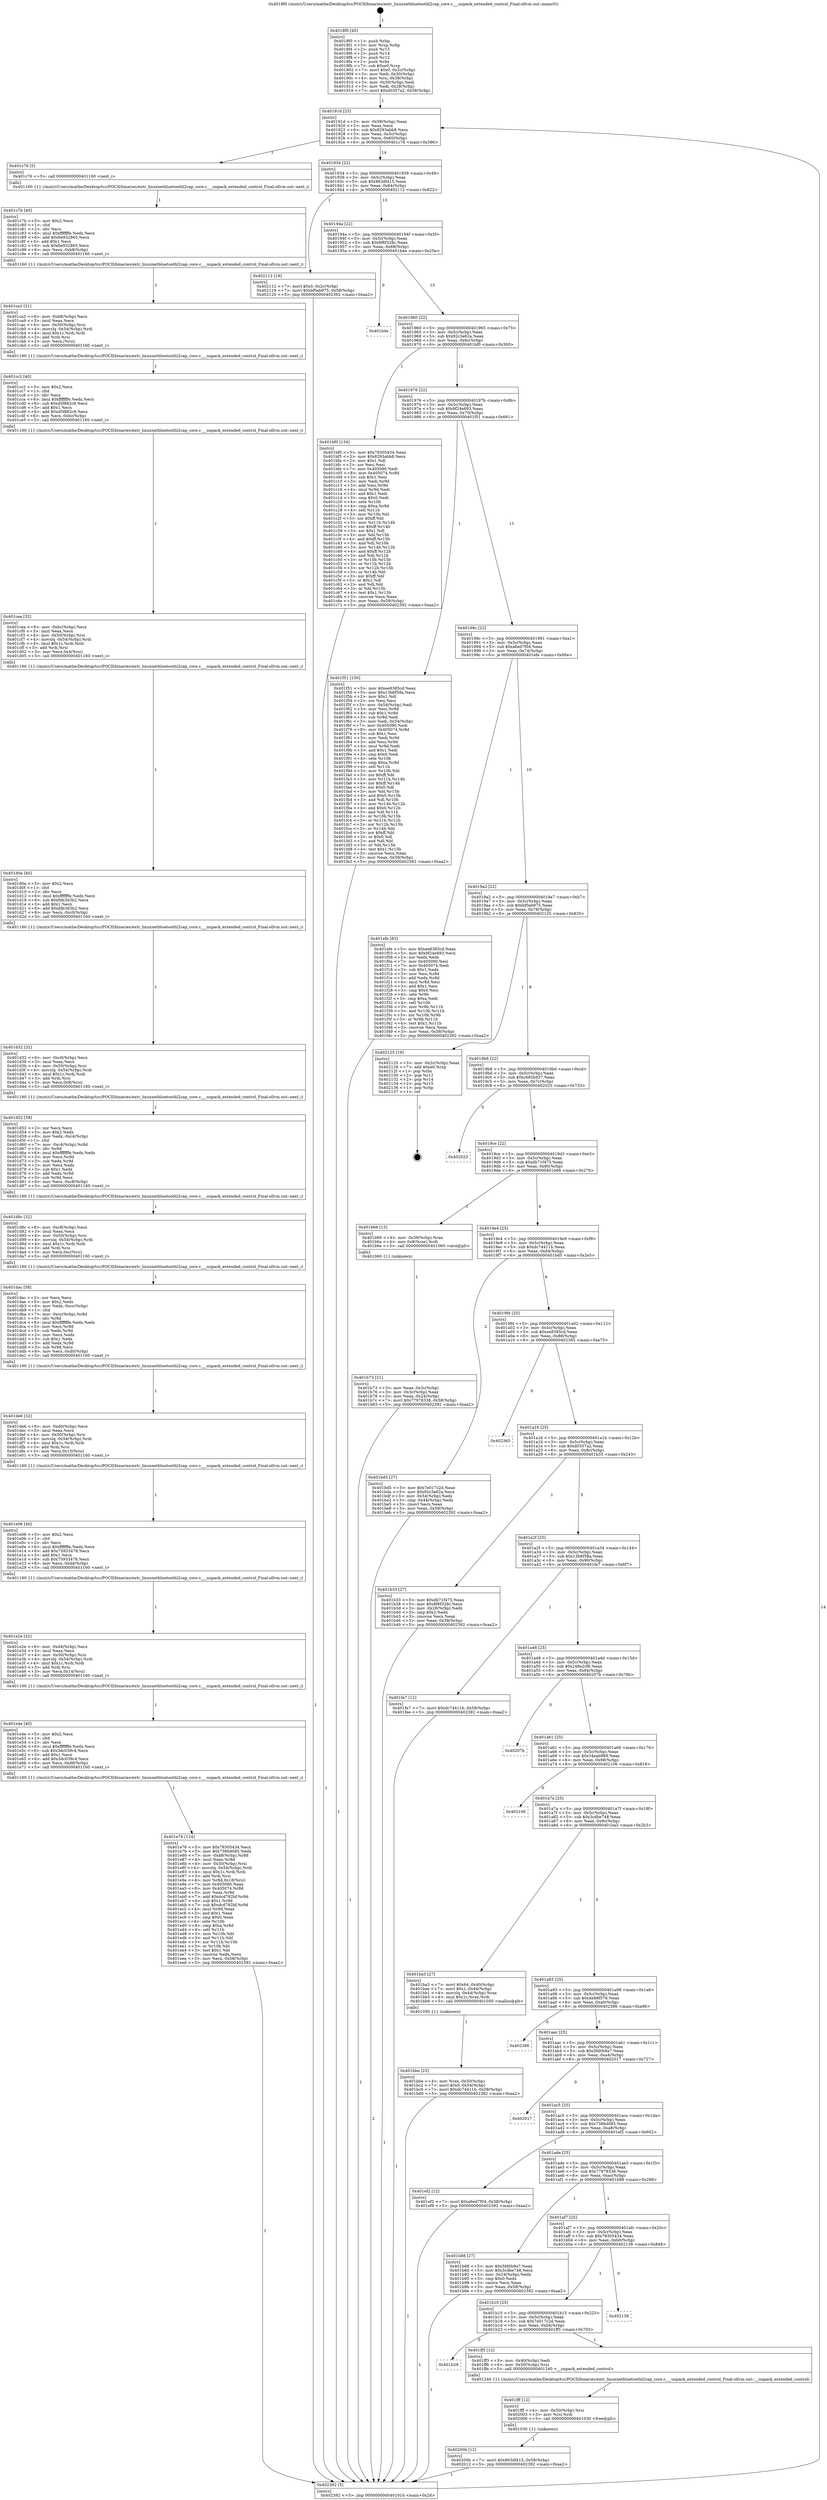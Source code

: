 digraph "0x4018f0" {
  label = "0x4018f0 (/mnt/c/Users/mathe/Desktop/tcc/POCII/binaries/extr_linuxnetbluetoothl2cap_core.c___unpack_extended_control_Final-ollvm.out::main(0))"
  labelloc = "t"
  node[shape=record]

  Entry [label="",width=0.3,height=0.3,shape=circle,fillcolor=black,style=filled]
  "0x40191d" [label="{
     0x40191d [23]\l
     | [instrs]\l
     &nbsp;&nbsp;0x40191d \<+3\>: mov -0x58(%rbp),%eax\l
     &nbsp;&nbsp;0x401920 \<+2\>: mov %eax,%ecx\l
     &nbsp;&nbsp;0x401922 \<+6\>: sub $0x8293abb8,%ecx\l
     &nbsp;&nbsp;0x401928 \<+3\>: mov %eax,-0x5c(%rbp)\l
     &nbsp;&nbsp;0x40192b \<+3\>: mov %ecx,-0x60(%rbp)\l
     &nbsp;&nbsp;0x40192e \<+6\>: je 0000000000401c76 \<main+0x386\>\l
  }"]
  "0x401c76" [label="{
     0x401c76 [5]\l
     | [instrs]\l
     &nbsp;&nbsp;0x401c76 \<+5\>: call 0000000000401160 \<next_i\>\l
     | [calls]\l
     &nbsp;&nbsp;0x401160 \{1\} (/mnt/c/Users/mathe/Desktop/tcc/POCII/binaries/extr_linuxnetbluetoothl2cap_core.c___unpack_extended_control_Final-ollvm.out::next_i)\l
  }"]
  "0x401934" [label="{
     0x401934 [22]\l
     | [instrs]\l
     &nbsp;&nbsp;0x401934 \<+5\>: jmp 0000000000401939 \<main+0x49\>\l
     &nbsp;&nbsp;0x401939 \<+3\>: mov -0x5c(%rbp),%eax\l
     &nbsp;&nbsp;0x40193c \<+5\>: sub $0x863df415,%eax\l
     &nbsp;&nbsp;0x401941 \<+3\>: mov %eax,-0x64(%rbp)\l
     &nbsp;&nbsp;0x401944 \<+6\>: je 0000000000402112 \<main+0x822\>\l
  }"]
  Exit [label="",width=0.3,height=0.3,shape=circle,fillcolor=black,style=filled,peripheries=2]
  "0x402112" [label="{
     0x402112 [19]\l
     | [instrs]\l
     &nbsp;&nbsp;0x402112 \<+7\>: movl $0x0,-0x2c(%rbp)\l
     &nbsp;&nbsp;0x402119 \<+7\>: movl $0xbf0ab975,-0x58(%rbp)\l
     &nbsp;&nbsp;0x402120 \<+5\>: jmp 0000000000402392 \<main+0xaa2\>\l
  }"]
  "0x40194a" [label="{
     0x40194a [22]\l
     | [instrs]\l
     &nbsp;&nbsp;0x40194a \<+5\>: jmp 000000000040194f \<main+0x5f\>\l
     &nbsp;&nbsp;0x40194f \<+3\>: mov -0x5c(%rbp),%eax\l
     &nbsp;&nbsp;0x401952 \<+5\>: sub $0x8f6f328c,%eax\l
     &nbsp;&nbsp;0x401957 \<+3\>: mov %eax,-0x68(%rbp)\l
     &nbsp;&nbsp;0x40195a \<+6\>: je 0000000000401b4e \<main+0x25e\>\l
  }"]
  "0x40200b" [label="{
     0x40200b [12]\l
     | [instrs]\l
     &nbsp;&nbsp;0x40200b \<+7\>: movl $0x863df415,-0x58(%rbp)\l
     &nbsp;&nbsp;0x402012 \<+5\>: jmp 0000000000402392 \<main+0xaa2\>\l
  }"]
  "0x401b4e" [label="{
     0x401b4e\l
  }", style=dashed]
  "0x401960" [label="{
     0x401960 [22]\l
     | [instrs]\l
     &nbsp;&nbsp;0x401960 \<+5\>: jmp 0000000000401965 \<main+0x75\>\l
     &nbsp;&nbsp;0x401965 \<+3\>: mov -0x5c(%rbp),%eax\l
     &nbsp;&nbsp;0x401968 \<+5\>: sub $0x92c3e62a,%eax\l
     &nbsp;&nbsp;0x40196d \<+3\>: mov %eax,-0x6c(%rbp)\l
     &nbsp;&nbsp;0x401970 \<+6\>: je 0000000000401bf0 \<main+0x300\>\l
  }"]
  "0x401fff" [label="{
     0x401fff [12]\l
     | [instrs]\l
     &nbsp;&nbsp;0x401fff \<+4\>: mov -0x50(%rbp),%rsi\l
     &nbsp;&nbsp;0x402003 \<+3\>: mov %rsi,%rdi\l
     &nbsp;&nbsp;0x402006 \<+5\>: call 0000000000401030 \<free@plt\>\l
     | [calls]\l
     &nbsp;&nbsp;0x401030 \{1\} (unknown)\l
  }"]
  "0x401bf0" [label="{
     0x401bf0 [134]\l
     | [instrs]\l
     &nbsp;&nbsp;0x401bf0 \<+5\>: mov $0x78305434,%eax\l
     &nbsp;&nbsp;0x401bf5 \<+5\>: mov $0x8293abb8,%ecx\l
     &nbsp;&nbsp;0x401bfa \<+2\>: mov $0x1,%dl\l
     &nbsp;&nbsp;0x401bfc \<+2\>: xor %esi,%esi\l
     &nbsp;&nbsp;0x401bfe \<+7\>: mov 0x405090,%edi\l
     &nbsp;&nbsp;0x401c05 \<+8\>: mov 0x405074,%r8d\l
     &nbsp;&nbsp;0x401c0d \<+3\>: sub $0x1,%esi\l
     &nbsp;&nbsp;0x401c10 \<+3\>: mov %edi,%r9d\l
     &nbsp;&nbsp;0x401c13 \<+3\>: add %esi,%r9d\l
     &nbsp;&nbsp;0x401c16 \<+4\>: imul %r9d,%edi\l
     &nbsp;&nbsp;0x401c1a \<+3\>: and $0x1,%edi\l
     &nbsp;&nbsp;0x401c1d \<+3\>: cmp $0x0,%edi\l
     &nbsp;&nbsp;0x401c20 \<+4\>: sete %r10b\l
     &nbsp;&nbsp;0x401c24 \<+4\>: cmp $0xa,%r8d\l
     &nbsp;&nbsp;0x401c28 \<+4\>: setl %r11b\l
     &nbsp;&nbsp;0x401c2c \<+3\>: mov %r10b,%bl\l
     &nbsp;&nbsp;0x401c2f \<+3\>: xor $0xff,%bl\l
     &nbsp;&nbsp;0x401c32 \<+3\>: mov %r11b,%r14b\l
     &nbsp;&nbsp;0x401c35 \<+4\>: xor $0xff,%r14b\l
     &nbsp;&nbsp;0x401c39 \<+3\>: xor $0x1,%dl\l
     &nbsp;&nbsp;0x401c3c \<+3\>: mov %bl,%r15b\l
     &nbsp;&nbsp;0x401c3f \<+4\>: and $0xff,%r15b\l
     &nbsp;&nbsp;0x401c43 \<+3\>: and %dl,%r10b\l
     &nbsp;&nbsp;0x401c46 \<+3\>: mov %r14b,%r12b\l
     &nbsp;&nbsp;0x401c49 \<+4\>: and $0xff,%r12b\l
     &nbsp;&nbsp;0x401c4d \<+3\>: and %dl,%r11b\l
     &nbsp;&nbsp;0x401c50 \<+3\>: or %r10b,%r15b\l
     &nbsp;&nbsp;0x401c53 \<+3\>: or %r11b,%r12b\l
     &nbsp;&nbsp;0x401c56 \<+3\>: xor %r12b,%r15b\l
     &nbsp;&nbsp;0x401c59 \<+3\>: or %r14b,%bl\l
     &nbsp;&nbsp;0x401c5c \<+3\>: xor $0xff,%bl\l
     &nbsp;&nbsp;0x401c5f \<+3\>: or $0x1,%dl\l
     &nbsp;&nbsp;0x401c62 \<+2\>: and %dl,%bl\l
     &nbsp;&nbsp;0x401c64 \<+3\>: or %bl,%r15b\l
     &nbsp;&nbsp;0x401c67 \<+4\>: test $0x1,%r15b\l
     &nbsp;&nbsp;0x401c6b \<+3\>: cmovne %ecx,%eax\l
     &nbsp;&nbsp;0x401c6e \<+3\>: mov %eax,-0x58(%rbp)\l
     &nbsp;&nbsp;0x401c71 \<+5\>: jmp 0000000000402392 \<main+0xaa2\>\l
  }"]
  "0x401976" [label="{
     0x401976 [22]\l
     | [instrs]\l
     &nbsp;&nbsp;0x401976 \<+5\>: jmp 000000000040197b \<main+0x8b\>\l
     &nbsp;&nbsp;0x40197b \<+3\>: mov -0x5c(%rbp),%eax\l
     &nbsp;&nbsp;0x40197e \<+5\>: sub $0x9f24e893,%eax\l
     &nbsp;&nbsp;0x401983 \<+3\>: mov %eax,-0x70(%rbp)\l
     &nbsp;&nbsp;0x401986 \<+6\>: je 0000000000401f51 \<main+0x661\>\l
  }"]
  "0x401b29" [label="{
     0x401b29\l
  }", style=dashed]
  "0x401f51" [label="{
     0x401f51 [150]\l
     | [instrs]\l
     &nbsp;&nbsp;0x401f51 \<+5\>: mov $0xee8385cd,%eax\l
     &nbsp;&nbsp;0x401f56 \<+5\>: mov $0x13b6f58a,%ecx\l
     &nbsp;&nbsp;0x401f5b \<+2\>: mov $0x1,%dl\l
     &nbsp;&nbsp;0x401f5d \<+2\>: xor %esi,%esi\l
     &nbsp;&nbsp;0x401f5f \<+3\>: mov -0x54(%rbp),%edi\l
     &nbsp;&nbsp;0x401f62 \<+3\>: mov %esi,%r8d\l
     &nbsp;&nbsp;0x401f65 \<+4\>: sub $0x1,%r8d\l
     &nbsp;&nbsp;0x401f69 \<+3\>: sub %r8d,%edi\l
     &nbsp;&nbsp;0x401f6c \<+3\>: mov %edi,-0x54(%rbp)\l
     &nbsp;&nbsp;0x401f6f \<+7\>: mov 0x405090,%edi\l
     &nbsp;&nbsp;0x401f76 \<+8\>: mov 0x405074,%r8d\l
     &nbsp;&nbsp;0x401f7e \<+3\>: sub $0x1,%esi\l
     &nbsp;&nbsp;0x401f81 \<+3\>: mov %edi,%r9d\l
     &nbsp;&nbsp;0x401f84 \<+3\>: add %esi,%r9d\l
     &nbsp;&nbsp;0x401f87 \<+4\>: imul %r9d,%edi\l
     &nbsp;&nbsp;0x401f8b \<+3\>: and $0x1,%edi\l
     &nbsp;&nbsp;0x401f8e \<+3\>: cmp $0x0,%edi\l
     &nbsp;&nbsp;0x401f91 \<+4\>: sete %r10b\l
     &nbsp;&nbsp;0x401f95 \<+4\>: cmp $0xa,%r8d\l
     &nbsp;&nbsp;0x401f99 \<+4\>: setl %r11b\l
     &nbsp;&nbsp;0x401f9d \<+3\>: mov %r10b,%bl\l
     &nbsp;&nbsp;0x401fa0 \<+3\>: xor $0xff,%bl\l
     &nbsp;&nbsp;0x401fa3 \<+3\>: mov %r11b,%r14b\l
     &nbsp;&nbsp;0x401fa6 \<+4\>: xor $0xff,%r14b\l
     &nbsp;&nbsp;0x401faa \<+3\>: xor $0x0,%dl\l
     &nbsp;&nbsp;0x401fad \<+3\>: mov %bl,%r15b\l
     &nbsp;&nbsp;0x401fb0 \<+4\>: and $0x0,%r15b\l
     &nbsp;&nbsp;0x401fb4 \<+3\>: and %dl,%r10b\l
     &nbsp;&nbsp;0x401fb7 \<+3\>: mov %r14b,%r12b\l
     &nbsp;&nbsp;0x401fba \<+4\>: and $0x0,%r12b\l
     &nbsp;&nbsp;0x401fbe \<+3\>: and %dl,%r11b\l
     &nbsp;&nbsp;0x401fc1 \<+3\>: or %r10b,%r15b\l
     &nbsp;&nbsp;0x401fc4 \<+3\>: or %r11b,%r12b\l
     &nbsp;&nbsp;0x401fc7 \<+3\>: xor %r12b,%r15b\l
     &nbsp;&nbsp;0x401fca \<+3\>: or %r14b,%bl\l
     &nbsp;&nbsp;0x401fcd \<+3\>: xor $0xff,%bl\l
     &nbsp;&nbsp;0x401fd0 \<+3\>: or $0x0,%dl\l
     &nbsp;&nbsp;0x401fd3 \<+2\>: and %dl,%bl\l
     &nbsp;&nbsp;0x401fd5 \<+3\>: or %bl,%r15b\l
     &nbsp;&nbsp;0x401fd8 \<+4\>: test $0x1,%r15b\l
     &nbsp;&nbsp;0x401fdc \<+3\>: cmovne %ecx,%eax\l
     &nbsp;&nbsp;0x401fdf \<+3\>: mov %eax,-0x58(%rbp)\l
     &nbsp;&nbsp;0x401fe2 \<+5\>: jmp 0000000000402392 \<main+0xaa2\>\l
  }"]
  "0x40198c" [label="{
     0x40198c [22]\l
     | [instrs]\l
     &nbsp;&nbsp;0x40198c \<+5\>: jmp 0000000000401991 \<main+0xa1\>\l
     &nbsp;&nbsp;0x401991 \<+3\>: mov -0x5c(%rbp),%eax\l
     &nbsp;&nbsp;0x401994 \<+5\>: sub $0xa6ed7f04,%eax\l
     &nbsp;&nbsp;0x401999 \<+3\>: mov %eax,-0x74(%rbp)\l
     &nbsp;&nbsp;0x40199c \<+6\>: je 0000000000401efe \<main+0x60e\>\l
  }"]
  "0x401ff3" [label="{
     0x401ff3 [12]\l
     | [instrs]\l
     &nbsp;&nbsp;0x401ff3 \<+3\>: mov -0x40(%rbp),%edi\l
     &nbsp;&nbsp;0x401ff6 \<+4\>: mov -0x50(%rbp),%rsi\l
     &nbsp;&nbsp;0x401ffa \<+5\>: call 0000000000401240 \<__unpack_extended_control\>\l
     | [calls]\l
     &nbsp;&nbsp;0x401240 \{1\} (/mnt/c/Users/mathe/Desktop/tcc/POCII/binaries/extr_linuxnetbluetoothl2cap_core.c___unpack_extended_control_Final-ollvm.out::__unpack_extended_control)\l
  }"]
  "0x401efe" [label="{
     0x401efe [83]\l
     | [instrs]\l
     &nbsp;&nbsp;0x401efe \<+5\>: mov $0xee8385cd,%eax\l
     &nbsp;&nbsp;0x401f03 \<+5\>: mov $0x9f24e893,%ecx\l
     &nbsp;&nbsp;0x401f08 \<+2\>: xor %edx,%edx\l
     &nbsp;&nbsp;0x401f0a \<+7\>: mov 0x405090,%esi\l
     &nbsp;&nbsp;0x401f11 \<+7\>: mov 0x405074,%edi\l
     &nbsp;&nbsp;0x401f18 \<+3\>: sub $0x1,%edx\l
     &nbsp;&nbsp;0x401f1b \<+3\>: mov %esi,%r8d\l
     &nbsp;&nbsp;0x401f1e \<+3\>: add %edx,%r8d\l
     &nbsp;&nbsp;0x401f21 \<+4\>: imul %r8d,%esi\l
     &nbsp;&nbsp;0x401f25 \<+3\>: and $0x1,%esi\l
     &nbsp;&nbsp;0x401f28 \<+3\>: cmp $0x0,%esi\l
     &nbsp;&nbsp;0x401f2b \<+4\>: sete %r9b\l
     &nbsp;&nbsp;0x401f2f \<+3\>: cmp $0xa,%edi\l
     &nbsp;&nbsp;0x401f32 \<+4\>: setl %r10b\l
     &nbsp;&nbsp;0x401f36 \<+3\>: mov %r9b,%r11b\l
     &nbsp;&nbsp;0x401f39 \<+3\>: and %r10b,%r11b\l
     &nbsp;&nbsp;0x401f3c \<+3\>: xor %r10b,%r9b\l
     &nbsp;&nbsp;0x401f3f \<+3\>: or %r9b,%r11b\l
     &nbsp;&nbsp;0x401f42 \<+4\>: test $0x1,%r11b\l
     &nbsp;&nbsp;0x401f46 \<+3\>: cmovne %ecx,%eax\l
     &nbsp;&nbsp;0x401f49 \<+3\>: mov %eax,-0x58(%rbp)\l
     &nbsp;&nbsp;0x401f4c \<+5\>: jmp 0000000000402392 \<main+0xaa2\>\l
  }"]
  "0x4019a2" [label="{
     0x4019a2 [22]\l
     | [instrs]\l
     &nbsp;&nbsp;0x4019a2 \<+5\>: jmp 00000000004019a7 \<main+0xb7\>\l
     &nbsp;&nbsp;0x4019a7 \<+3\>: mov -0x5c(%rbp),%eax\l
     &nbsp;&nbsp;0x4019aa \<+5\>: sub $0xbf0ab975,%eax\l
     &nbsp;&nbsp;0x4019af \<+3\>: mov %eax,-0x78(%rbp)\l
     &nbsp;&nbsp;0x4019b2 \<+6\>: je 0000000000402125 \<main+0x835\>\l
  }"]
  "0x401b10" [label="{
     0x401b10 [25]\l
     | [instrs]\l
     &nbsp;&nbsp;0x401b10 \<+5\>: jmp 0000000000401b15 \<main+0x225\>\l
     &nbsp;&nbsp;0x401b15 \<+3\>: mov -0x5c(%rbp),%eax\l
     &nbsp;&nbsp;0x401b18 \<+5\>: sub $0x7e017c2d,%eax\l
     &nbsp;&nbsp;0x401b1d \<+6\>: mov %eax,-0xb4(%rbp)\l
     &nbsp;&nbsp;0x401b23 \<+6\>: je 0000000000401ff3 \<main+0x703\>\l
  }"]
  "0x402125" [label="{
     0x402125 [19]\l
     | [instrs]\l
     &nbsp;&nbsp;0x402125 \<+3\>: mov -0x2c(%rbp),%eax\l
     &nbsp;&nbsp;0x402128 \<+7\>: add $0xe0,%rsp\l
     &nbsp;&nbsp;0x40212f \<+1\>: pop %rbx\l
     &nbsp;&nbsp;0x402130 \<+2\>: pop %r12\l
     &nbsp;&nbsp;0x402132 \<+2\>: pop %r14\l
     &nbsp;&nbsp;0x402134 \<+2\>: pop %r15\l
     &nbsp;&nbsp;0x402136 \<+1\>: pop %rbp\l
     &nbsp;&nbsp;0x402137 \<+1\>: ret\l
  }"]
  "0x4019b8" [label="{
     0x4019b8 [22]\l
     | [instrs]\l
     &nbsp;&nbsp;0x4019b8 \<+5\>: jmp 00000000004019bd \<main+0xcd\>\l
     &nbsp;&nbsp;0x4019bd \<+3\>: mov -0x5c(%rbp),%eax\l
     &nbsp;&nbsp;0x4019c0 \<+5\>: sub $0xc685b937,%eax\l
     &nbsp;&nbsp;0x4019c5 \<+3\>: mov %eax,-0x7c(%rbp)\l
     &nbsp;&nbsp;0x4019c8 \<+6\>: je 0000000000402023 \<main+0x733\>\l
  }"]
  "0x402138" [label="{
     0x402138\l
  }", style=dashed]
  "0x402023" [label="{
     0x402023\l
  }", style=dashed]
  "0x4019ce" [label="{
     0x4019ce [22]\l
     | [instrs]\l
     &nbsp;&nbsp;0x4019ce \<+5\>: jmp 00000000004019d3 \<main+0xe3\>\l
     &nbsp;&nbsp;0x4019d3 \<+3\>: mov -0x5c(%rbp),%eax\l
     &nbsp;&nbsp;0x4019d6 \<+5\>: sub $0xdb71f475,%eax\l
     &nbsp;&nbsp;0x4019db \<+3\>: mov %eax,-0x80(%rbp)\l
     &nbsp;&nbsp;0x4019de \<+6\>: je 0000000000401b66 \<main+0x276\>\l
  }"]
  "0x401e76" [label="{
     0x401e76 [124]\l
     | [instrs]\l
     &nbsp;&nbsp;0x401e76 \<+5\>: mov $0x78305434,%ecx\l
     &nbsp;&nbsp;0x401e7b \<+5\>: mov $0x7386d085,%edx\l
     &nbsp;&nbsp;0x401e80 \<+7\>: mov -0xd8(%rbp),%r8d\l
     &nbsp;&nbsp;0x401e87 \<+4\>: imul %eax,%r8d\l
     &nbsp;&nbsp;0x401e8b \<+4\>: mov -0x50(%rbp),%rsi\l
     &nbsp;&nbsp;0x401e8f \<+4\>: movslq -0x54(%rbp),%rdi\l
     &nbsp;&nbsp;0x401e93 \<+4\>: imul $0x1c,%rdi,%rdi\l
     &nbsp;&nbsp;0x401e97 \<+3\>: add %rdi,%rsi\l
     &nbsp;&nbsp;0x401e9a \<+4\>: mov %r8d,0x18(%rsi)\l
     &nbsp;&nbsp;0x401e9e \<+7\>: mov 0x405090,%eax\l
     &nbsp;&nbsp;0x401ea5 \<+8\>: mov 0x405074,%r8d\l
     &nbsp;&nbsp;0x401ead \<+3\>: mov %eax,%r9d\l
     &nbsp;&nbsp;0x401eb0 \<+7\>: add $0xdcd782bf,%r9d\l
     &nbsp;&nbsp;0x401eb7 \<+4\>: sub $0x1,%r9d\l
     &nbsp;&nbsp;0x401ebb \<+7\>: sub $0xdcd782bf,%r9d\l
     &nbsp;&nbsp;0x401ec2 \<+4\>: imul %r9d,%eax\l
     &nbsp;&nbsp;0x401ec6 \<+3\>: and $0x1,%eax\l
     &nbsp;&nbsp;0x401ec9 \<+3\>: cmp $0x0,%eax\l
     &nbsp;&nbsp;0x401ecc \<+4\>: sete %r10b\l
     &nbsp;&nbsp;0x401ed0 \<+4\>: cmp $0xa,%r8d\l
     &nbsp;&nbsp;0x401ed4 \<+4\>: setl %r11b\l
     &nbsp;&nbsp;0x401ed8 \<+3\>: mov %r10b,%bl\l
     &nbsp;&nbsp;0x401edb \<+3\>: and %r11b,%bl\l
     &nbsp;&nbsp;0x401ede \<+3\>: xor %r11b,%r10b\l
     &nbsp;&nbsp;0x401ee1 \<+3\>: or %r10b,%bl\l
     &nbsp;&nbsp;0x401ee4 \<+3\>: test $0x1,%bl\l
     &nbsp;&nbsp;0x401ee7 \<+3\>: cmovne %edx,%ecx\l
     &nbsp;&nbsp;0x401eea \<+3\>: mov %ecx,-0x58(%rbp)\l
     &nbsp;&nbsp;0x401eed \<+5\>: jmp 0000000000402392 \<main+0xaa2\>\l
  }"]
  "0x401b66" [label="{
     0x401b66 [13]\l
     | [instrs]\l
     &nbsp;&nbsp;0x401b66 \<+4\>: mov -0x38(%rbp),%rax\l
     &nbsp;&nbsp;0x401b6a \<+4\>: mov 0x8(%rax),%rdi\l
     &nbsp;&nbsp;0x401b6e \<+5\>: call 0000000000401060 \<atoi@plt\>\l
     | [calls]\l
     &nbsp;&nbsp;0x401060 \{1\} (unknown)\l
  }"]
  "0x4019e4" [label="{
     0x4019e4 [25]\l
     | [instrs]\l
     &nbsp;&nbsp;0x4019e4 \<+5\>: jmp 00000000004019e9 \<main+0xf9\>\l
     &nbsp;&nbsp;0x4019e9 \<+3\>: mov -0x5c(%rbp),%eax\l
     &nbsp;&nbsp;0x4019ec \<+5\>: sub $0xdc74411b,%eax\l
     &nbsp;&nbsp;0x4019f1 \<+6\>: mov %eax,-0x84(%rbp)\l
     &nbsp;&nbsp;0x4019f7 \<+6\>: je 0000000000401bd5 \<main+0x2e5\>\l
  }"]
  "0x401e4e" [label="{
     0x401e4e [40]\l
     | [instrs]\l
     &nbsp;&nbsp;0x401e4e \<+5\>: mov $0x2,%ecx\l
     &nbsp;&nbsp;0x401e53 \<+1\>: cltd\l
     &nbsp;&nbsp;0x401e54 \<+2\>: idiv %ecx\l
     &nbsp;&nbsp;0x401e56 \<+6\>: imul $0xfffffffe,%edx,%ecx\l
     &nbsp;&nbsp;0x401e5c \<+6\>: sub $0x3dc039c4,%ecx\l
     &nbsp;&nbsp;0x401e62 \<+3\>: add $0x1,%ecx\l
     &nbsp;&nbsp;0x401e65 \<+6\>: add $0x3dc039c4,%ecx\l
     &nbsp;&nbsp;0x401e6b \<+6\>: mov %ecx,-0xd8(%rbp)\l
     &nbsp;&nbsp;0x401e71 \<+5\>: call 0000000000401160 \<next_i\>\l
     | [calls]\l
     &nbsp;&nbsp;0x401160 \{1\} (/mnt/c/Users/mathe/Desktop/tcc/POCII/binaries/extr_linuxnetbluetoothl2cap_core.c___unpack_extended_control_Final-ollvm.out::next_i)\l
  }"]
  "0x401bd5" [label="{
     0x401bd5 [27]\l
     | [instrs]\l
     &nbsp;&nbsp;0x401bd5 \<+5\>: mov $0x7e017c2d,%eax\l
     &nbsp;&nbsp;0x401bda \<+5\>: mov $0x92c3e62a,%ecx\l
     &nbsp;&nbsp;0x401bdf \<+3\>: mov -0x54(%rbp),%edx\l
     &nbsp;&nbsp;0x401be2 \<+3\>: cmp -0x44(%rbp),%edx\l
     &nbsp;&nbsp;0x401be5 \<+3\>: cmovl %ecx,%eax\l
     &nbsp;&nbsp;0x401be8 \<+3\>: mov %eax,-0x58(%rbp)\l
     &nbsp;&nbsp;0x401beb \<+5\>: jmp 0000000000402392 \<main+0xaa2\>\l
  }"]
  "0x4019fd" [label="{
     0x4019fd [25]\l
     | [instrs]\l
     &nbsp;&nbsp;0x4019fd \<+5\>: jmp 0000000000401a02 \<main+0x112\>\l
     &nbsp;&nbsp;0x401a02 \<+3\>: mov -0x5c(%rbp),%eax\l
     &nbsp;&nbsp;0x401a05 \<+5\>: sub $0xee8385cd,%eax\l
     &nbsp;&nbsp;0x401a0a \<+6\>: mov %eax,-0x88(%rbp)\l
     &nbsp;&nbsp;0x401a10 \<+6\>: je 0000000000402365 \<main+0xa75\>\l
  }"]
  "0x401e2e" [label="{
     0x401e2e [32]\l
     | [instrs]\l
     &nbsp;&nbsp;0x401e2e \<+6\>: mov -0xd4(%rbp),%ecx\l
     &nbsp;&nbsp;0x401e34 \<+3\>: imul %eax,%ecx\l
     &nbsp;&nbsp;0x401e37 \<+4\>: mov -0x50(%rbp),%rsi\l
     &nbsp;&nbsp;0x401e3b \<+4\>: movslq -0x54(%rbp),%rdi\l
     &nbsp;&nbsp;0x401e3f \<+4\>: imul $0x1c,%rdi,%rdi\l
     &nbsp;&nbsp;0x401e43 \<+3\>: add %rdi,%rsi\l
     &nbsp;&nbsp;0x401e46 \<+3\>: mov %ecx,0x14(%rsi)\l
     &nbsp;&nbsp;0x401e49 \<+5\>: call 0000000000401160 \<next_i\>\l
     | [calls]\l
     &nbsp;&nbsp;0x401160 \{1\} (/mnt/c/Users/mathe/Desktop/tcc/POCII/binaries/extr_linuxnetbluetoothl2cap_core.c___unpack_extended_control_Final-ollvm.out::next_i)\l
  }"]
  "0x402365" [label="{
     0x402365\l
  }", style=dashed]
  "0x401a16" [label="{
     0x401a16 [25]\l
     | [instrs]\l
     &nbsp;&nbsp;0x401a16 \<+5\>: jmp 0000000000401a1b \<main+0x12b\>\l
     &nbsp;&nbsp;0x401a1b \<+3\>: mov -0x5c(%rbp),%eax\l
     &nbsp;&nbsp;0x401a1e \<+5\>: sub $0xd0357a2,%eax\l
     &nbsp;&nbsp;0x401a23 \<+6\>: mov %eax,-0x8c(%rbp)\l
     &nbsp;&nbsp;0x401a29 \<+6\>: je 0000000000401b33 \<main+0x243\>\l
  }"]
  "0x401e06" [label="{
     0x401e06 [40]\l
     | [instrs]\l
     &nbsp;&nbsp;0x401e06 \<+5\>: mov $0x2,%ecx\l
     &nbsp;&nbsp;0x401e0b \<+1\>: cltd\l
     &nbsp;&nbsp;0x401e0c \<+2\>: idiv %ecx\l
     &nbsp;&nbsp;0x401e0e \<+6\>: imul $0xfffffffe,%edx,%ecx\l
     &nbsp;&nbsp;0x401e14 \<+6\>: add $0x75933478,%ecx\l
     &nbsp;&nbsp;0x401e1a \<+3\>: add $0x1,%ecx\l
     &nbsp;&nbsp;0x401e1d \<+6\>: sub $0x75933478,%ecx\l
     &nbsp;&nbsp;0x401e23 \<+6\>: mov %ecx,-0xd4(%rbp)\l
     &nbsp;&nbsp;0x401e29 \<+5\>: call 0000000000401160 \<next_i\>\l
     | [calls]\l
     &nbsp;&nbsp;0x401160 \{1\} (/mnt/c/Users/mathe/Desktop/tcc/POCII/binaries/extr_linuxnetbluetoothl2cap_core.c___unpack_extended_control_Final-ollvm.out::next_i)\l
  }"]
  "0x401b33" [label="{
     0x401b33 [27]\l
     | [instrs]\l
     &nbsp;&nbsp;0x401b33 \<+5\>: mov $0xdb71f475,%eax\l
     &nbsp;&nbsp;0x401b38 \<+5\>: mov $0x8f6f328c,%ecx\l
     &nbsp;&nbsp;0x401b3d \<+3\>: mov -0x28(%rbp),%edx\l
     &nbsp;&nbsp;0x401b40 \<+3\>: cmp $0x2,%edx\l
     &nbsp;&nbsp;0x401b43 \<+3\>: cmovne %ecx,%eax\l
     &nbsp;&nbsp;0x401b46 \<+3\>: mov %eax,-0x58(%rbp)\l
     &nbsp;&nbsp;0x401b49 \<+5\>: jmp 0000000000402392 \<main+0xaa2\>\l
  }"]
  "0x401a2f" [label="{
     0x401a2f [25]\l
     | [instrs]\l
     &nbsp;&nbsp;0x401a2f \<+5\>: jmp 0000000000401a34 \<main+0x144\>\l
     &nbsp;&nbsp;0x401a34 \<+3\>: mov -0x5c(%rbp),%eax\l
     &nbsp;&nbsp;0x401a37 \<+5\>: sub $0x13b6f58a,%eax\l
     &nbsp;&nbsp;0x401a3c \<+6\>: mov %eax,-0x90(%rbp)\l
     &nbsp;&nbsp;0x401a42 \<+6\>: je 0000000000401fe7 \<main+0x6f7\>\l
  }"]
  "0x402392" [label="{
     0x402392 [5]\l
     | [instrs]\l
     &nbsp;&nbsp;0x402392 \<+5\>: jmp 000000000040191d \<main+0x2d\>\l
  }"]
  "0x4018f0" [label="{
     0x4018f0 [45]\l
     | [instrs]\l
     &nbsp;&nbsp;0x4018f0 \<+1\>: push %rbp\l
     &nbsp;&nbsp;0x4018f1 \<+3\>: mov %rsp,%rbp\l
     &nbsp;&nbsp;0x4018f4 \<+2\>: push %r15\l
     &nbsp;&nbsp;0x4018f6 \<+2\>: push %r14\l
     &nbsp;&nbsp;0x4018f8 \<+2\>: push %r12\l
     &nbsp;&nbsp;0x4018fa \<+1\>: push %rbx\l
     &nbsp;&nbsp;0x4018fb \<+7\>: sub $0xe0,%rsp\l
     &nbsp;&nbsp;0x401902 \<+7\>: movl $0x0,-0x2c(%rbp)\l
     &nbsp;&nbsp;0x401909 \<+3\>: mov %edi,-0x30(%rbp)\l
     &nbsp;&nbsp;0x40190c \<+4\>: mov %rsi,-0x38(%rbp)\l
     &nbsp;&nbsp;0x401910 \<+3\>: mov -0x30(%rbp),%edi\l
     &nbsp;&nbsp;0x401913 \<+3\>: mov %edi,-0x28(%rbp)\l
     &nbsp;&nbsp;0x401916 \<+7\>: movl $0xd0357a2,-0x58(%rbp)\l
  }"]
  "0x401b73" [label="{
     0x401b73 [21]\l
     | [instrs]\l
     &nbsp;&nbsp;0x401b73 \<+3\>: mov %eax,-0x3c(%rbp)\l
     &nbsp;&nbsp;0x401b76 \<+3\>: mov -0x3c(%rbp),%eax\l
     &nbsp;&nbsp;0x401b79 \<+3\>: mov %eax,-0x24(%rbp)\l
     &nbsp;&nbsp;0x401b7c \<+7\>: movl $0x77978338,-0x58(%rbp)\l
     &nbsp;&nbsp;0x401b83 \<+5\>: jmp 0000000000402392 \<main+0xaa2\>\l
  }"]
  "0x401de6" [label="{
     0x401de6 [32]\l
     | [instrs]\l
     &nbsp;&nbsp;0x401de6 \<+6\>: mov -0xd0(%rbp),%ecx\l
     &nbsp;&nbsp;0x401dec \<+3\>: imul %eax,%ecx\l
     &nbsp;&nbsp;0x401def \<+4\>: mov -0x50(%rbp),%rsi\l
     &nbsp;&nbsp;0x401df3 \<+4\>: movslq -0x54(%rbp),%rdi\l
     &nbsp;&nbsp;0x401df7 \<+4\>: imul $0x1c,%rdi,%rdi\l
     &nbsp;&nbsp;0x401dfb \<+3\>: add %rdi,%rsi\l
     &nbsp;&nbsp;0x401dfe \<+3\>: mov %ecx,0x10(%rsi)\l
     &nbsp;&nbsp;0x401e01 \<+5\>: call 0000000000401160 \<next_i\>\l
     | [calls]\l
     &nbsp;&nbsp;0x401160 \{1\} (/mnt/c/Users/mathe/Desktop/tcc/POCII/binaries/extr_linuxnetbluetoothl2cap_core.c___unpack_extended_control_Final-ollvm.out::next_i)\l
  }"]
  "0x401fe7" [label="{
     0x401fe7 [12]\l
     | [instrs]\l
     &nbsp;&nbsp;0x401fe7 \<+7\>: movl $0xdc74411b,-0x58(%rbp)\l
     &nbsp;&nbsp;0x401fee \<+5\>: jmp 0000000000402392 \<main+0xaa2\>\l
  }"]
  "0x401a48" [label="{
     0x401a48 [25]\l
     | [instrs]\l
     &nbsp;&nbsp;0x401a48 \<+5\>: jmp 0000000000401a4d \<main+0x15d\>\l
     &nbsp;&nbsp;0x401a4d \<+3\>: mov -0x5c(%rbp),%eax\l
     &nbsp;&nbsp;0x401a50 \<+5\>: sub $0x248e2cf6,%eax\l
     &nbsp;&nbsp;0x401a55 \<+6\>: mov %eax,-0x94(%rbp)\l
     &nbsp;&nbsp;0x401a5b \<+6\>: je 000000000040207b \<main+0x78b\>\l
  }"]
  "0x401dac" [label="{
     0x401dac [58]\l
     | [instrs]\l
     &nbsp;&nbsp;0x401dac \<+2\>: xor %ecx,%ecx\l
     &nbsp;&nbsp;0x401dae \<+5\>: mov $0x2,%edx\l
     &nbsp;&nbsp;0x401db3 \<+6\>: mov %edx,-0xcc(%rbp)\l
     &nbsp;&nbsp;0x401db9 \<+1\>: cltd\l
     &nbsp;&nbsp;0x401dba \<+7\>: mov -0xcc(%rbp),%r8d\l
     &nbsp;&nbsp;0x401dc1 \<+3\>: idiv %r8d\l
     &nbsp;&nbsp;0x401dc4 \<+6\>: imul $0xfffffffe,%edx,%edx\l
     &nbsp;&nbsp;0x401dca \<+3\>: mov %ecx,%r9d\l
     &nbsp;&nbsp;0x401dcd \<+3\>: sub %edx,%r9d\l
     &nbsp;&nbsp;0x401dd0 \<+2\>: mov %ecx,%edx\l
     &nbsp;&nbsp;0x401dd2 \<+3\>: sub $0x1,%edx\l
     &nbsp;&nbsp;0x401dd5 \<+3\>: add %edx,%r9d\l
     &nbsp;&nbsp;0x401dd8 \<+3\>: sub %r9d,%ecx\l
     &nbsp;&nbsp;0x401ddb \<+6\>: mov %ecx,-0xd0(%rbp)\l
     &nbsp;&nbsp;0x401de1 \<+5\>: call 0000000000401160 \<next_i\>\l
     | [calls]\l
     &nbsp;&nbsp;0x401160 \{1\} (/mnt/c/Users/mathe/Desktop/tcc/POCII/binaries/extr_linuxnetbluetoothl2cap_core.c___unpack_extended_control_Final-ollvm.out::next_i)\l
  }"]
  "0x40207b" [label="{
     0x40207b\l
  }", style=dashed]
  "0x401a61" [label="{
     0x401a61 [25]\l
     | [instrs]\l
     &nbsp;&nbsp;0x401a61 \<+5\>: jmp 0000000000401a66 \<main+0x176\>\l
     &nbsp;&nbsp;0x401a66 \<+3\>: mov -0x5c(%rbp),%eax\l
     &nbsp;&nbsp;0x401a69 \<+5\>: sub $0x34eab989,%eax\l
     &nbsp;&nbsp;0x401a6e \<+6\>: mov %eax,-0x98(%rbp)\l
     &nbsp;&nbsp;0x401a74 \<+6\>: je 0000000000402106 \<main+0x816\>\l
  }"]
  "0x401d8c" [label="{
     0x401d8c [32]\l
     | [instrs]\l
     &nbsp;&nbsp;0x401d8c \<+6\>: mov -0xc8(%rbp),%ecx\l
     &nbsp;&nbsp;0x401d92 \<+3\>: imul %eax,%ecx\l
     &nbsp;&nbsp;0x401d95 \<+4\>: mov -0x50(%rbp),%rsi\l
     &nbsp;&nbsp;0x401d99 \<+4\>: movslq -0x54(%rbp),%rdi\l
     &nbsp;&nbsp;0x401d9d \<+4\>: imul $0x1c,%rdi,%rdi\l
     &nbsp;&nbsp;0x401da1 \<+3\>: add %rdi,%rsi\l
     &nbsp;&nbsp;0x401da4 \<+3\>: mov %ecx,0xc(%rsi)\l
     &nbsp;&nbsp;0x401da7 \<+5\>: call 0000000000401160 \<next_i\>\l
     | [calls]\l
     &nbsp;&nbsp;0x401160 \{1\} (/mnt/c/Users/mathe/Desktop/tcc/POCII/binaries/extr_linuxnetbluetoothl2cap_core.c___unpack_extended_control_Final-ollvm.out::next_i)\l
  }"]
  "0x402106" [label="{
     0x402106\l
  }", style=dashed]
  "0x401a7a" [label="{
     0x401a7a [25]\l
     | [instrs]\l
     &nbsp;&nbsp;0x401a7a \<+5\>: jmp 0000000000401a7f \<main+0x18f\>\l
     &nbsp;&nbsp;0x401a7f \<+3\>: mov -0x5c(%rbp),%eax\l
     &nbsp;&nbsp;0x401a82 \<+5\>: sub $0x3cdbe748,%eax\l
     &nbsp;&nbsp;0x401a87 \<+6\>: mov %eax,-0x9c(%rbp)\l
     &nbsp;&nbsp;0x401a8d \<+6\>: je 0000000000401ba3 \<main+0x2b3\>\l
  }"]
  "0x401d52" [label="{
     0x401d52 [58]\l
     | [instrs]\l
     &nbsp;&nbsp;0x401d52 \<+2\>: xor %ecx,%ecx\l
     &nbsp;&nbsp;0x401d54 \<+5\>: mov $0x2,%edx\l
     &nbsp;&nbsp;0x401d59 \<+6\>: mov %edx,-0xc4(%rbp)\l
     &nbsp;&nbsp;0x401d5f \<+1\>: cltd\l
     &nbsp;&nbsp;0x401d60 \<+7\>: mov -0xc4(%rbp),%r8d\l
     &nbsp;&nbsp;0x401d67 \<+3\>: idiv %r8d\l
     &nbsp;&nbsp;0x401d6a \<+6\>: imul $0xfffffffe,%edx,%edx\l
     &nbsp;&nbsp;0x401d70 \<+3\>: mov %ecx,%r9d\l
     &nbsp;&nbsp;0x401d73 \<+3\>: sub %edx,%r9d\l
     &nbsp;&nbsp;0x401d76 \<+2\>: mov %ecx,%edx\l
     &nbsp;&nbsp;0x401d78 \<+3\>: sub $0x1,%edx\l
     &nbsp;&nbsp;0x401d7b \<+3\>: add %edx,%r9d\l
     &nbsp;&nbsp;0x401d7e \<+3\>: sub %r9d,%ecx\l
     &nbsp;&nbsp;0x401d81 \<+6\>: mov %ecx,-0xc8(%rbp)\l
     &nbsp;&nbsp;0x401d87 \<+5\>: call 0000000000401160 \<next_i\>\l
     | [calls]\l
     &nbsp;&nbsp;0x401160 \{1\} (/mnt/c/Users/mathe/Desktop/tcc/POCII/binaries/extr_linuxnetbluetoothl2cap_core.c___unpack_extended_control_Final-ollvm.out::next_i)\l
  }"]
  "0x401ba3" [label="{
     0x401ba3 [27]\l
     | [instrs]\l
     &nbsp;&nbsp;0x401ba3 \<+7\>: movl $0x64,-0x40(%rbp)\l
     &nbsp;&nbsp;0x401baa \<+7\>: movl $0x1,-0x44(%rbp)\l
     &nbsp;&nbsp;0x401bb1 \<+4\>: movslq -0x44(%rbp),%rax\l
     &nbsp;&nbsp;0x401bb5 \<+4\>: imul $0x1c,%rax,%rdi\l
     &nbsp;&nbsp;0x401bb9 \<+5\>: call 0000000000401050 \<malloc@plt\>\l
     | [calls]\l
     &nbsp;&nbsp;0x401050 \{1\} (unknown)\l
  }"]
  "0x401a93" [label="{
     0x401a93 [25]\l
     | [instrs]\l
     &nbsp;&nbsp;0x401a93 \<+5\>: jmp 0000000000401a98 \<main+0x1a8\>\l
     &nbsp;&nbsp;0x401a98 \<+3\>: mov -0x5c(%rbp),%eax\l
     &nbsp;&nbsp;0x401a9b \<+5\>: sub $0x4b88f576,%eax\l
     &nbsp;&nbsp;0x401aa0 \<+6\>: mov %eax,-0xa0(%rbp)\l
     &nbsp;&nbsp;0x401aa6 \<+6\>: je 0000000000402386 \<main+0xa96\>\l
  }"]
  "0x401d32" [label="{
     0x401d32 [32]\l
     | [instrs]\l
     &nbsp;&nbsp;0x401d32 \<+6\>: mov -0xc0(%rbp),%ecx\l
     &nbsp;&nbsp;0x401d38 \<+3\>: imul %eax,%ecx\l
     &nbsp;&nbsp;0x401d3b \<+4\>: mov -0x50(%rbp),%rsi\l
     &nbsp;&nbsp;0x401d3f \<+4\>: movslq -0x54(%rbp),%rdi\l
     &nbsp;&nbsp;0x401d43 \<+4\>: imul $0x1c,%rdi,%rdi\l
     &nbsp;&nbsp;0x401d47 \<+3\>: add %rdi,%rsi\l
     &nbsp;&nbsp;0x401d4a \<+3\>: mov %ecx,0x8(%rsi)\l
     &nbsp;&nbsp;0x401d4d \<+5\>: call 0000000000401160 \<next_i\>\l
     | [calls]\l
     &nbsp;&nbsp;0x401160 \{1\} (/mnt/c/Users/mathe/Desktop/tcc/POCII/binaries/extr_linuxnetbluetoothl2cap_core.c___unpack_extended_control_Final-ollvm.out::next_i)\l
  }"]
  "0x402386" [label="{
     0x402386\l
  }", style=dashed]
  "0x401aac" [label="{
     0x401aac [25]\l
     | [instrs]\l
     &nbsp;&nbsp;0x401aac \<+5\>: jmp 0000000000401ab1 \<main+0x1c1\>\l
     &nbsp;&nbsp;0x401ab1 \<+3\>: mov -0x5c(%rbp),%eax\l
     &nbsp;&nbsp;0x401ab4 \<+5\>: sub $0x5fd0b9a7,%eax\l
     &nbsp;&nbsp;0x401ab9 \<+6\>: mov %eax,-0xa4(%rbp)\l
     &nbsp;&nbsp;0x401abf \<+6\>: je 0000000000402017 \<main+0x727\>\l
  }"]
  "0x401d0a" [label="{
     0x401d0a [40]\l
     | [instrs]\l
     &nbsp;&nbsp;0x401d0a \<+5\>: mov $0x2,%ecx\l
     &nbsp;&nbsp;0x401d0f \<+1\>: cltd\l
     &nbsp;&nbsp;0x401d10 \<+2\>: idiv %ecx\l
     &nbsp;&nbsp;0x401d12 \<+6\>: imul $0xfffffffe,%edx,%ecx\l
     &nbsp;&nbsp;0x401d18 \<+6\>: sub $0xfdb3d3b2,%ecx\l
     &nbsp;&nbsp;0x401d1e \<+3\>: add $0x1,%ecx\l
     &nbsp;&nbsp;0x401d21 \<+6\>: add $0xfdb3d3b2,%ecx\l
     &nbsp;&nbsp;0x401d27 \<+6\>: mov %ecx,-0xc0(%rbp)\l
     &nbsp;&nbsp;0x401d2d \<+5\>: call 0000000000401160 \<next_i\>\l
     | [calls]\l
     &nbsp;&nbsp;0x401160 \{1\} (/mnt/c/Users/mathe/Desktop/tcc/POCII/binaries/extr_linuxnetbluetoothl2cap_core.c___unpack_extended_control_Final-ollvm.out::next_i)\l
  }"]
  "0x402017" [label="{
     0x402017\l
  }", style=dashed]
  "0x401ac5" [label="{
     0x401ac5 [25]\l
     | [instrs]\l
     &nbsp;&nbsp;0x401ac5 \<+5\>: jmp 0000000000401aca \<main+0x1da\>\l
     &nbsp;&nbsp;0x401aca \<+3\>: mov -0x5c(%rbp),%eax\l
     &nbsp;&nbsp;0x401acd \<+5\>: sub $0x7386d085,%eax\l
     &nbsp;&nbsp;0x401ad2 \<+6\>: mov %eax,-0xa8(%rbp)\l
     &nbsp;&nbsp;0x401ad8 \<+6\>: je 0000000000401ef2 \<main+0x602\>\l
  }"]
  "0x401cea" [label="{
     0x401cea [32]\l
     | [instrs]\l
     &nbsp;&nbsp;0x401cea \<+6\>: mov -0xbc(%rbp),%ecx\l
     &nbsp;&nbsp;0x401cf0 \<+3\>: imul %eax,%ecx\l
     &nbsp;&nbsp;0x401cf3 \<+4\>: mov -0x50(%rbp),%rsi\l
     &nbsp;&nbsp;0x401cf7 \<+4\>: movslq -0x54(%rbp),%rdi\l
     &nbsp;&nbsp;0x401cfb \<+4\>: imul $0x1c,%rdi,%rdi\l
     &nbsp;&nbsp;0x401cff \<+3\>: add %rdi,%rsi\l
     &nbsp;&nbsp;0x401d02 \<+3\>: mov %ecx,0x4(%rsi)\l
     &nbsp;&nbsp;0x401d05 \<+5\>: call 0000000000401160 \<next_i\>\l
     | [calls]\l
     &nbsp;&nbsp;0x401160 \{1\} (/mnt/c/Users/mathe/Desktop/tcc/POCII/binaries/extr_linuxnetbluetoothl2cap_core.c___unpack_extended_control_Final-ollvm.out::next_i)\l
  }"]
  "0x401ef2" [label="{
     0x401ef2 [12]\l
     | [instrs]\l
     &nbsp;&nbsp;0x401ef2 \<+7\>: movl $0xa6ed7f04,-0x58(%rbp)\l
     &nbsp;&nbsp;0x401ef9 \<+5\>: jmp 0000000000402392 \<main+0xaa2\>\l
  }"]
  "0x401ade" [label="{
     0x401ade [25]\l
     | [instrs]\l
     &nbsp;&nbsp;0x401ade \<+5\>: jmp 0000000000401ae3 \<main+0x1f3\>\l
     &nbsp;&nbsp;0x401ae3 \<+3\>: mov -0x5c(%rbp),%eax\l
     &nbsp;&nbsp;0x401ae6 \<+5\>: sub $0x77978338,%eax\l
     &nbsp;&nbsp;0x401aeb \<+6\>: mov %eax,-0xac(%rbp)\l
     &nbsp;&nbsp;0x401af1 \<+6\>: je 0000000000401b88 \<main+0x298\>\l
  }"]
  "0x401cc2" [label="{
     0x401cc2 [40]\l
     | [instrs]\l
     &nbsp;&nbsp;0x401cc2 \<+5\>: mov $0x2,%ecx\l
     &nbsp;&nbsp;0x401cc7 \<+1\>: cltd\l
     &nbsp;&nbsp;0x401cc8 \<+2\>: idiv %ecx\l
     &nbsp;&nbsp;0x401cca \<+6\>: imul $0xfffffffe,%edx,%ecx\l
     &nbsp;&nbsp;0x401cd0 \<+6\>: sub $0xd5f882c9,%ecx\l
     &nbsp;&nbsp;0x401cd6 \<+3\>: add $0x1,%ecx\l
     &nbsp;&nbsp;0x401cd9 \<+6\>: add $0xd5f882c9,%ecx\l
     &nbsp;&nbsp;0x401cdf \<+6\>: mov %ecx,-0xbc(%rbp)\l
     &nbsp;&nbsp;0x401ce5 \<+5\>: call 0000000000401160 \<next_i\>\l
     | [calls]\l
     &nbsp;&nbsp;0x401160 \{1\} (/mnt/c/Users/mathe/Desktop/tcc/POCII/binaries/extr_linuxnetbluetoothl2cap_core.c___unpack_extended_control_Final-ollvm.out::next_i)\l
  }"]
  "0x401b88" [label="{
     0x401b88 [27]\l
     | [instrs]\l
     &nbsp;&nbsp;0x401b88 \<+5\>: mov $0x5fd0b9a7,%eax\l
     &nbsp;&nbsp;0x401b8d \<+5\>: mov $0x3cdbe748,%ecx\l
     &nbsp;&nbsp;0x401b92 \<+3\>: mov -0x24(%rbp),%edx\l
     &nbsp;&nbsp;0x401b95 \<+3\>: cmp $0x0,%edx\l
     &nbsp;&nbsp;0x401b98 \<+3\>: cmove %ecx,%eax\l
     &nbsp;&nbsp;0x401b9b \<+3\>: mov %eax,-0x58(%rbp)\l
     &nbsp;&nbsp;0x401b9e \<+5\>: jmp 0000000000402392 \<main+0xaa2\>\l
  }"]
  "0x401af7" [label="{
     0x401af7 [25]\l
     | [instrs]\l
     &nbsp;&nbsp;0x401af7 \<+5\>: jmp 0000000000401afc \<main+0x20c\>\l
     &nbsp;&nbsp;0x401afc \<+3\>: mov -0x5c(%rbp),%eax\l
     &nbsp;&nbsp;0x401aff \<+5\>: sub $0x78305434,%eax\l
     &nbsp;&nbsp;0x401b04 \<+6\>: mov %eax,-0xb0(%rbp)\l
     &nbsp;&nbsp;0x401b0a \<+6\>: je 0000000000402138 \<main+0x848\>\l
  }"]
  "0x401bbe" [label="{
     0x401bbe [23]\l
     | [instrs]\l
     &nbsp;&nbsp;0x401bbe \<+4\>: mov %rax,-0x50(%rbp)\l
     &nbsp;&nbsp;0x401bc2 \<+7\>: movl $0x0,-0x54(%rbp)\l
     &nbsp;&nbsp;0x401bc9 \<+7\>: movl $0xdc74411b,-0x58(%rbp)\l
     &nbsp;&nbsp;0x401bd0 \<+5\>: jmp 0000000000402392 \<main+0xaa2\>\l
  }"]
  "0x401c7b" [label="{
     0x401c7b [40]\l
     | [instrs]\l
     &nbsp;&nbsp;0x401c7b \<+5\>: mov $0x2,%ecx\l
     &nbsp;&nbsp;0x401c80 \<+1\>: cltd\l
     &nbsp;&nbsp;0x401c81 \<+2\>: idiv %ecx\l
     &nbsp;&nbsp;0x401c83 \<+6\>: imul $0xfffffffe,%edx,%ecx\l
     &nbsp;&nbsp;0x401c89 \<+6\>: add $0x6e932865,%ecx\l
     &nbsp;&nbsp;0x401c8f \<+3\>: add $0x1,%ecx\l
     &nbsp;&nbsp;0x401c92 \<+6\>: sub $0x6e932865,%ecx\l
     &nbsp;&nbsp;0x401c98 \<+6\>: mov %ecx,-0xb8(%rbp)\l
     &nbsp;&nbsp;0x401c9e \<+5\>: call 0000000000401160 \<next_i\>\l
     | [calls]\l
     &nbsp;&nbsp;0x401160 \{1\} (/mnt/c/Users/mathe/Desktop/tcc/POCII/binaries/extr_linuxnetbluetoothl2cap_core.c___unpack_extended_control_Final-ollvm.out::next_i)\l
  }"]
  "0x401ca3" [label="{
     0x401ca3 [31]\l
     | [instrs]\l
     &nbsp;&nbsp;0x401ca3 \<+6\>: mov -0xb8(%rbp),%ecx\l
     &nbsp;&nbsp;0x401ca9 \<+3\>: imul %eax,%ecx\l
     &nbsp;&nbsp;0x401cac \<+4\>: mov -0x50(%rbp),%rsi\l
     &nbsp;&nbsp;0x401cb0 \<+4\>: movslq -0x54(%rbp),%rdi\l
     &nbsp;&nbsp;0x401cb4 \<+4\>: imul $0x1c,%rdi,%rdi\l
     &nbsp;&nbsp;0x401cb8 \<+3\>: add %rdi,%rsi\l
     &nbsp;&nbsp;0x401cbb \<+2\>: mov %ecx,(%rsi)\l
     &nbsp;&nbsp;0x401cbd \<+5\>: call 0000000000401160 \<next_i\>\l
     | [calls]\l
     &nbsp;&nbsp;0x401160 \{1\} (/mnt/c/Users/mathe/Desktop/tcc/POCII/binaries/extr_linuxnetbluetoothl2cap_core.c___unpack_extended_control_Final-ollvm.out::next_i)\l
  }"]
  Entry -> "0x4018f0" [label=" 1"]
  "0x40191d" -> "0x401c76" [label=" 1"]
  "0x40191d" -> "0x401934" [label=" 14"]
  "0x402125" -> Exit [label=" 1"]
  "0x401934" -> "0x402112" [label=" 1"]
  "0x401934" -> "0x40194a" [label=" 13"]
  "0x402112" -> "0x402392" [label=" 1"]
  "0x40194a" -> "0x401b4e" [label=" 0"]
  "0x40194a" -> "0x401960" [label=" 13"]
  "0x40200b" -> "0x402392" [label=" 1"]
  "0x401960" -> "0x401bf0" [label=" 1"]
  "0x401960" -> "0x401976" [label=" 12"]
  "0x401fff" -> "0x40200b" [label=" 1"]
  "0x401976" -> "0x401f51" [label=" 1"]
  "0x401976" -> "0x40198c" [label=" 11"]
  "0x401ff3" -> "0x401fff" [label=" 1"]
  "0x40198c" -> "0x401efe" [label=" 1"]
  "0x40198c" -> "0x4019a2" [label=" 10"]
  "0x401b10" -> "0x401b29" [label=" 0"]
  "0x4019a2" -> "0x402125" [label=" 1"]
  "0x4019a2" -> "0x4019b8" [label=" 9"]
  "0x401b10" -> "0x401ff3" [label=" 1"]
  "0x4019b8" -> "0x402023" [label=" 0"]
  "0x4019b8" -> "0x4019ce" [label=" 9"]
  "0x401af7" -> "0x401b10" [label=" 1"]
  "0x4019ce" -> "0x401b66" [label=" 1"]
  "0x4019ce" -> "0x4019e4" [label=" 8"]
  "0x401af7" -> "0x402138" [label=" 0"]
  "0x4019e4" -> "0x401bd5" [label=" 2"]
  "0x4019e4" -> "0x4019fd" [label=" 6"]
  "0x401fe7" -> "0x402392" [label=" 1"]
  "0x4019fd" -> "0x402365" [label=" 0"]
  "0x4019fd" -> "0x401a16" [label=" 6"]
  "0x401f51" -> "0x402392" [label=" 1"]
  "0x401a16" -> "0x401b33" [label=" 1"]
  "0x401a16" -> "0x401a2f" [label=" 5"]
  "0x401b33" -> "0x402392" [label=" 1"]
  "0x4018f0" -> "0x40191d" [label=" 1"]
  "0x402392" -> "0x40191d" [label=" 14"]
  "0x401b66" -> "0x401b73" [label=" 1"]
  "0x401b73" -> "0x402392" [label=" 1"]
  "0x401efe" -> "0x402392" [label=" 1"]
  "0x401a2f" -> "0x401fe7" [label=" 1"]
  "0x401a2f" -> "0x401a48" [label=" 4"]
  "0x401ef2" -> "0x402392" [label=" 1"]
  "0x401a48" -> "0x40207b" [label=" 0"]
  "0x401a48" -> "0x401a61" [label=" 4"]
  "0x401e76" -> "0x402392" [label=" 1"]
  "0x401a61" -> "0x402106" [label=" 0"]
  "0x401a61" -> "0x401a7a" [label=" 4"]
  "0x401e4e" -> "0x401e76" [label=" 1"]
  "0x401a7a" -> "0x401ba3" [label=" 1"]
  "0x401a7a" -> "0x401a93" [label=" 3"]
  "0x401e2e" -> "0x401e4e" [label=" 1"]
  "0x401a93" -> "0x402386" [label=" 0"]
  "0x401a93" -> "0x401aac" [label=" 3"]
  "0x401e06" -> "0x401e2e" [label=" 1"]
  "0x401aac" -> "0x402017" [label=" 0"]
  "0x401aac" -> "0x401ac5" [label=" 3"]
  "0x401de6" -> "0x401e06" [label=" 1"]
  "0x401ac5" -> "0x401ef2" [label=" 1"]
  "0x401ac5" -> "0x401ade" [label=" 2"]
  "0x401dac" -> "0x401de6" [label=" 1"]
  "0x401ade" -> "0x401b88" [label=" 1"]
  "0x401ade" -> "0x401af7" [label=" 1"]
  "0x401b88" -> "0x402392" [label=" 1"]
  "0x401ba3" -> "0x401bbe" [label=" 1"]
  "0x401bbe" -> "0x402392" [label=" 1"]
  "0x401bd5" -> "0x402392" [label=" 2"]
  "0x401bf0" -> "0x402392" [label=" 1"]
  "0x401c76" -> "0x401c7b" [label=" 1"]
  "0x401c7b" -> "0x401ca3" [label=" 1"]
  "0x401ca3" -> "0x401cc2" [label=" 1"]
  "0x401cc2" -> "0x401cea" [label=" 1"]
  "0x401cea" -> "0x401d0a" [label=" 1"]
  "0x401d0a" -> "0x401d32" [label=" 1"]
  "0x401d32" -> "0x401d52" [label=" 1"]
  "0x401d52" -> "0x401d8c" [label=" 1"]
  "0x401d8c" -> "0x401dac" [label=" 1"]
}
